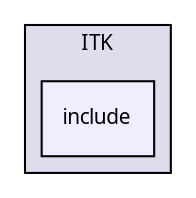 digraph "include" {
  compound=true
  node [ fontsize="10", fontname="FreeSans.ttf"];
  edge [ labelfontsize="10", labelfontname="FreeSans.ttf"];
  subgraph clusterdir_633daa82953e5b0f8006fca27b7e1ffb {
    graph [ bgcolor="#ddddee", pencolor="black", label="ITK" fontname="FreeSans.ttf", fontsize="10", URL="dir_633daa82953e5b0f8006fca27b7e1ffb.html"]
  dir_7f14e3791c5e995480d3473f6c8e038c [shape=box, label="include", style="filled", fillcolor="#eeeeff", pencolor="black", URL="dir_7f14e3791c5e995480d3473f6c8e038c.html"];
  }
}
